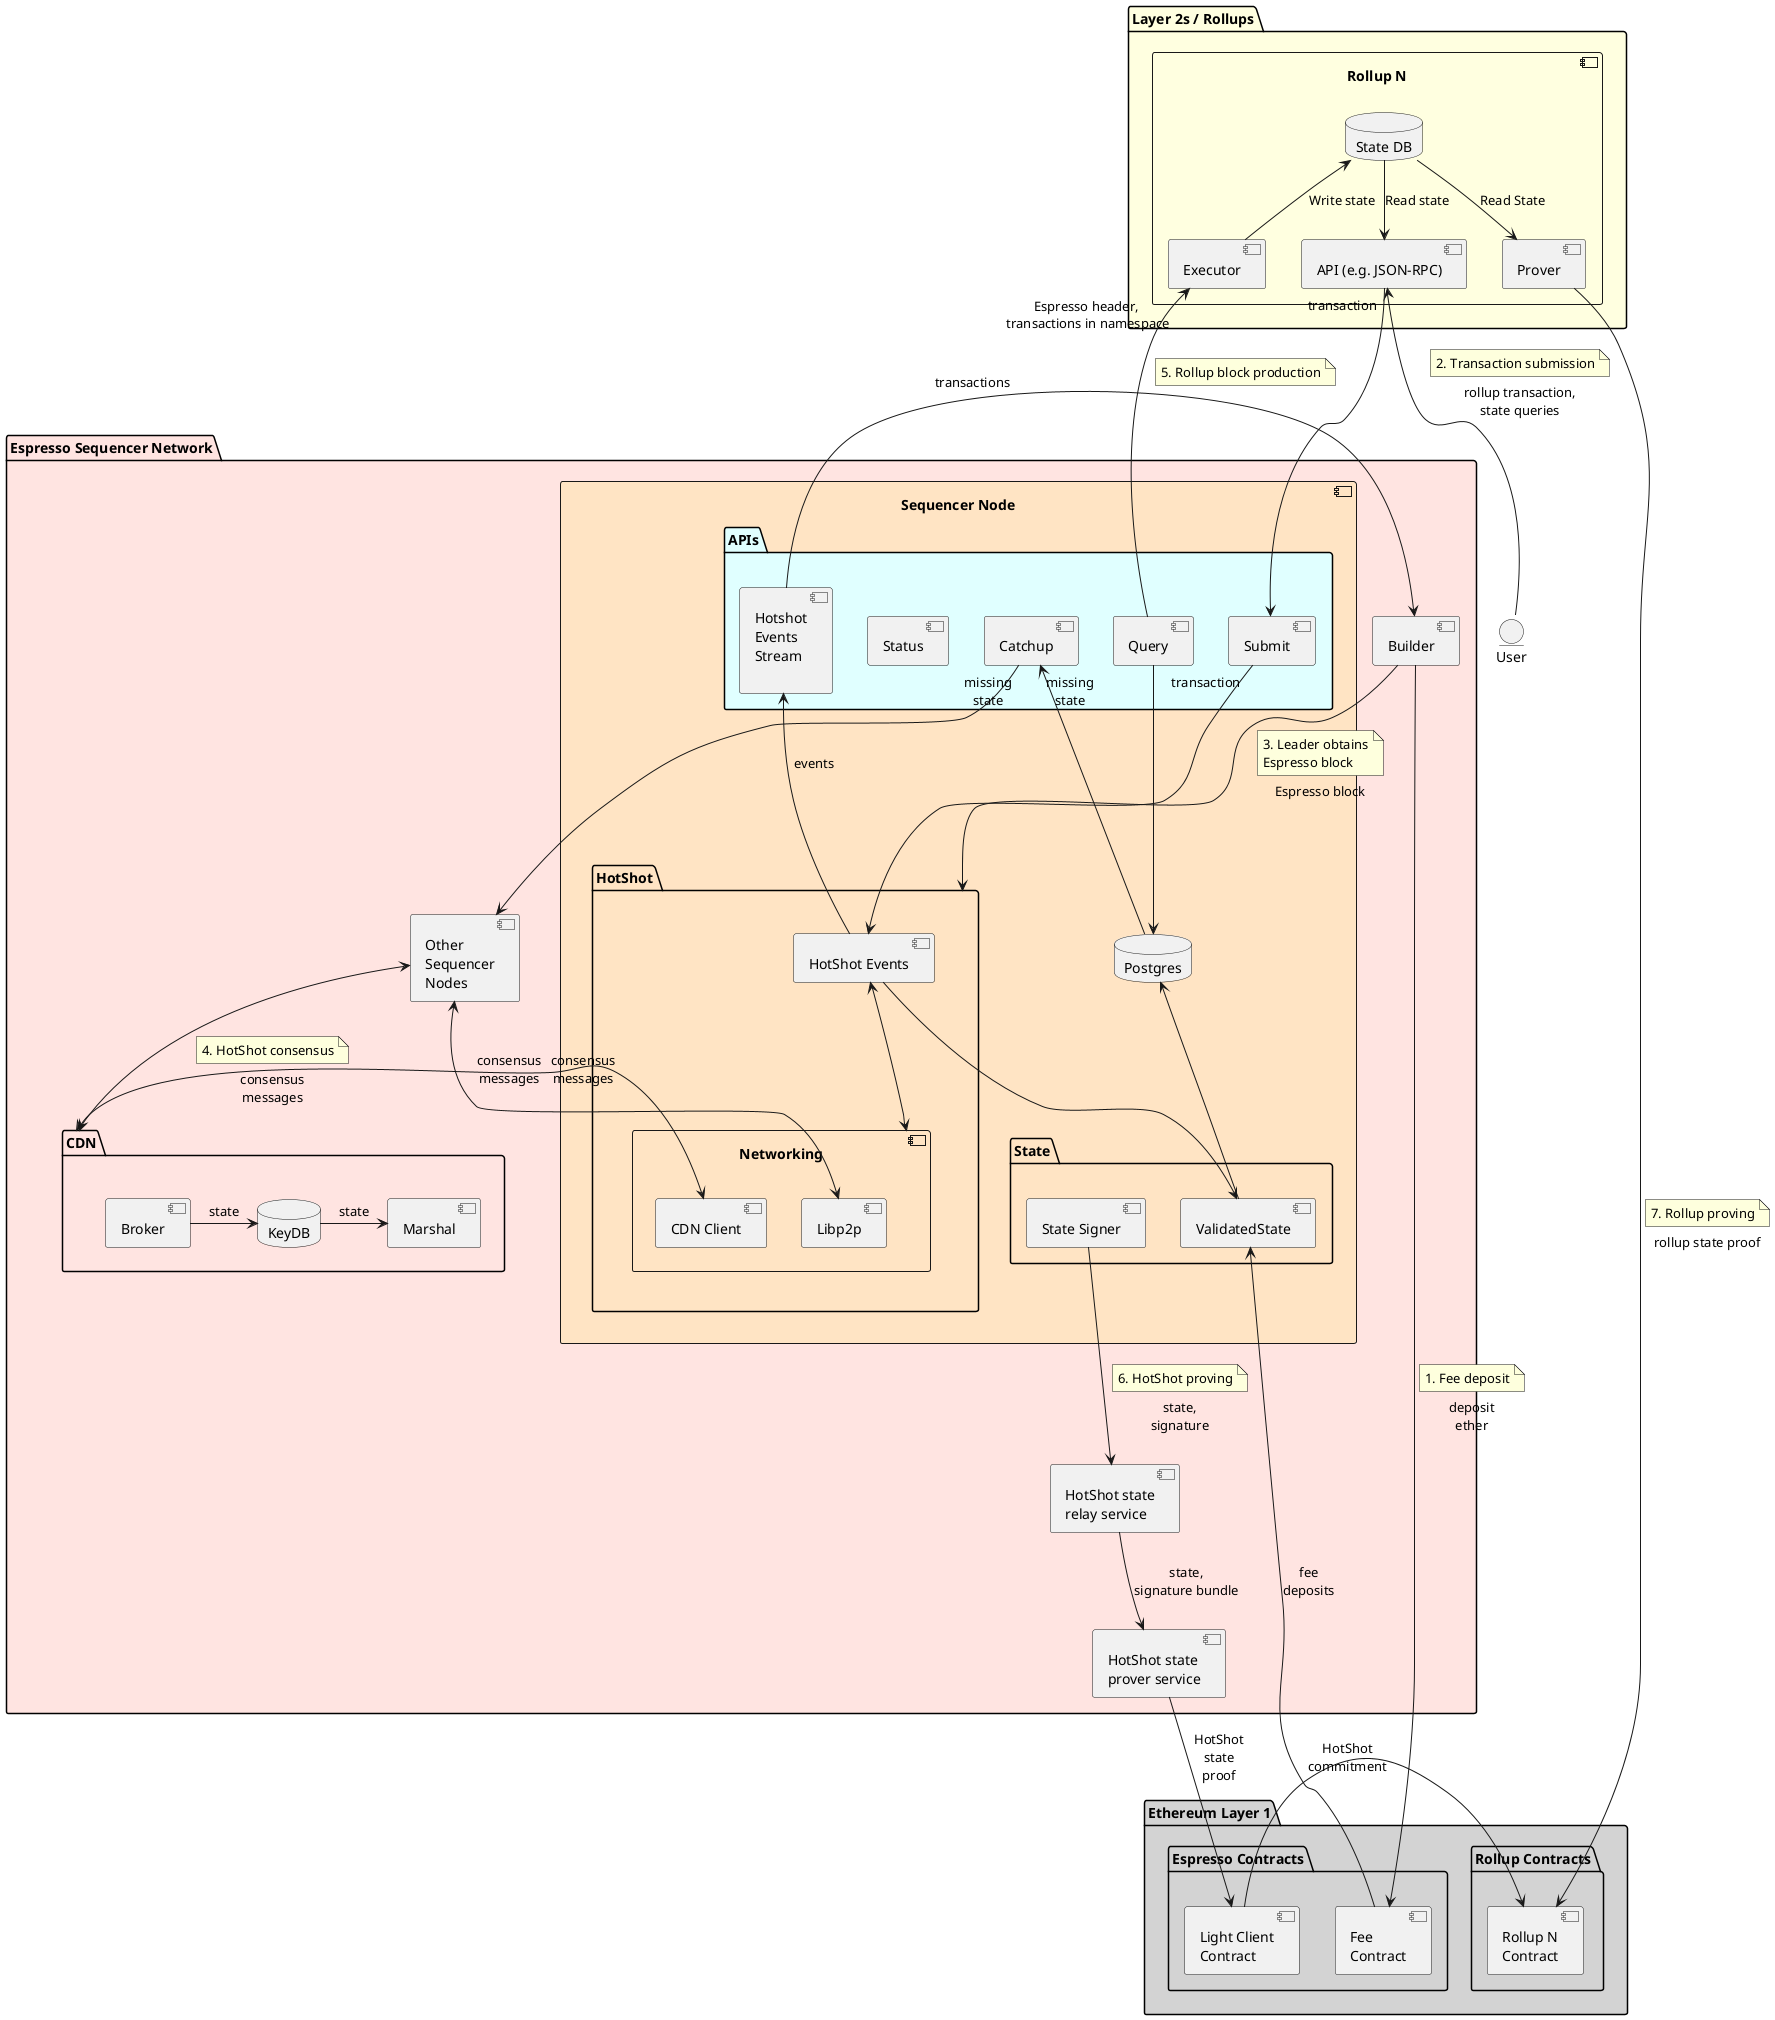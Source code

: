 @startuml

skinparam package<<Layout>> {
  borderColor Transparent
  backgroundColor Transparent
  fontColor Transparent
  stereotypeFontColor Transparent
}

package "Espresso Sequencer Network" as Network #MistyRose {
    package CDNLayout <<Layout>> {
        component "Other\nSequencer\nNodes" as Nodes
        package CDN {
            component Broker
            component Marshal
            database KeyDB
        }
    }

    'CDN Layout
    Broker -> KeyDB: state
    KeyDB -> Marshal: state
    Nodes <--> CDN: consensus\nmessages
    note top of link
        4. HotShot consensus
    end note

    component "Sequencer Node" as Seq #Bisque {
        database "Postgres" as DB
        package APIs #LightCyan {
            component "Submit" as Submit
            component "Hotshot\nEvents\nStream\n" as EventsStream
            component "Catchup" as Catchup
            component "Status"
            component "Query" as Query
        }
        package HotShot {
            component "Networking"{
                component Libp2p
                component "CDN Client"
            }
            Libp2p -[hidden]left-> "CDN Client"
            component "HotShot Events" as Events
        }

        package State as State {
            component "State Signer" as Signer
            component "ValidatedState" as Validated
        }
    }
    component "HotShot state\nprover service" as HSProver
    component "HotShot state\nrelay service" as Relay
    component "Builder" as Builder
}

' Network
Nodes <-- Catchup: " " "missing\nstate"
Nodes <--> Libp2p: consensus\nmessages
"CDN Client" <--> CDN: consensus\nmessages

' HotShot state
Signer -down-> Relay: state,\nsignature
note top of link
    6. HotShot proving
end note
Relay --> HSProver: state,\nsignature bundle

' Builder
Builder --> HotShot: Espresso block
note top of link
    3. Leader obtains
    Espresso block
end note
EventsStream -> Builder: transactions

' Events
Networking <-up-> Events
Events -up-> EventsStream: events
Events -down-> Validated

' Storage
Query --> DB
Validated -up-> DB
DB --> Catchup: " " "missing\nstate"

package "Layer 2s / Rollups" as L2s #LightYellow {
    component "Rollup N" as L2 {
        component "API (e.g. JSON-RPC)" as L2_RPC
        component Executor as L2_Exec
        component Prover as L2_Prover
        database "State DB" as L2_State
    }
}
package "Ethereum Layer 1" as L1 #LightGray {
    package "Espresso Contracts" as Esp_L1 {
        component "Light Client\nContract" as LC_L1
        component "Fee\nContract" as Fee_L1
    }
    package "Rollup Contracts" {
        component "Rollup N\nContract" as L2_L1
    }
}

' Transaction submission
entity User
User -Up-> L2_RPC : rollup transaction,\nstate queries
note top of link
    2. Transaction submission
end note
L2_RPC --> Submit : "transaction" " "
Submit -> Events: "transaction" " "
Query -up-> L2_Exec : " " "Espresso header,\n transactions in namespace"
note top of link
    5. Rollup block production
end note


' L1 details
HSProver -down-> LC_L1 : HotShot\nstate\nproof
L2_Prover -> L2_L1 : rollup state proof
note top of link
    7. Rollup proving
end note
LC_L1 -> L2_L1 : HotShot\ncommitment

' L2 details
L2_RPC <-up- L2_State : Read state
L2_Exec -up-> L2_State : Write state
L2_Prover <-up- L2_State : Read State

Builder --> Fee_L1: deposit\nether
note top of link
    1. Fee deposit
end note
Fee_L1 -up-> Validated: fee\ndeposits

@enduml
